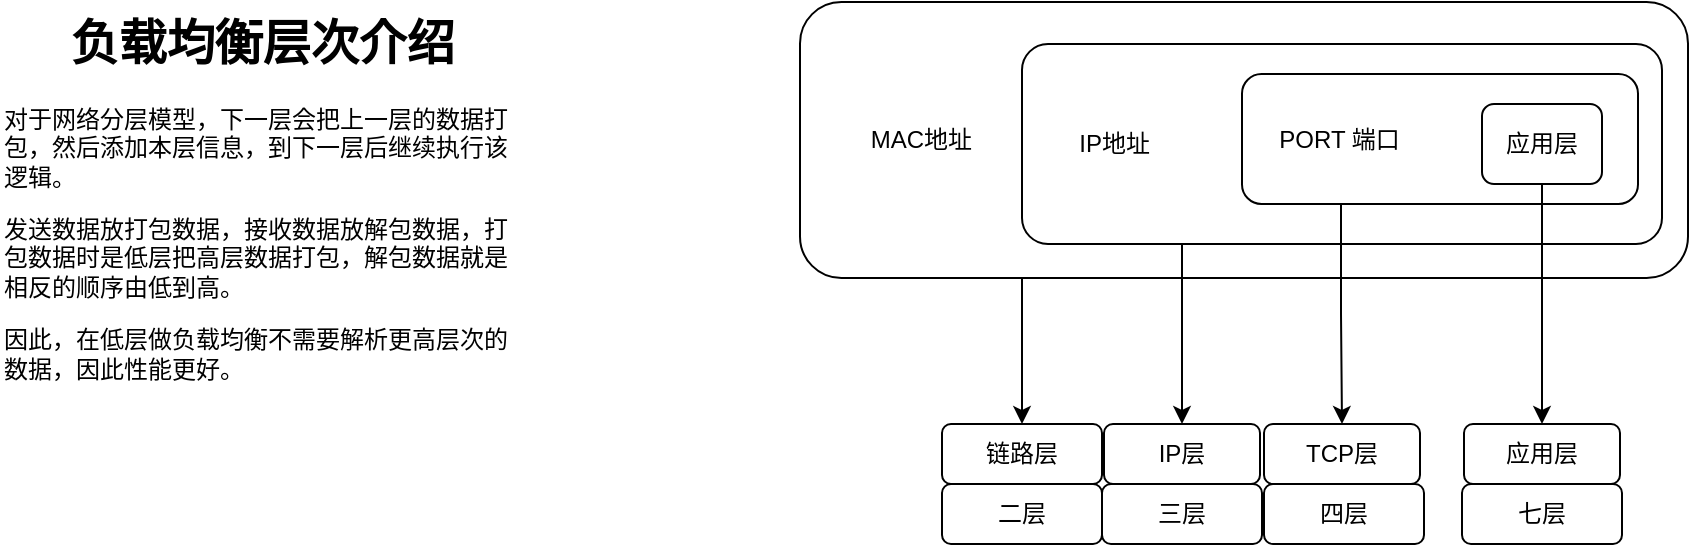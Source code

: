 <mxfile version="24.8.4">
  <diagram name="第 1 页" id="m2dObYod3vC3ta0hIUsG">
    <mxGraphModel dx="954" dy="563" grid="1" gridSize="10" guides="1" tooltips="1" connect="1" arrows="1" fold="1" page="1" pageScale="1" pageWidth="3200" pageHeight="2400" math="0" shadow="0">
      <root>
        <mxCell id="0" />
        <mxCell id="1" parent="0" />
        <mxCell id="t_H4ScusPziJ7b-3OtiA-16" style="edgeStyle=orthogonalEdgeStyle;rounded=0;orthogonalLoop=1;jettySize=auto;html=1;exitX=0.25;exitY=1;exitDx=0;exitDy=0;entryX=0.5;entryY=0;entryDx=0;entryDy=0;" parent="1" source="t_H4ScusPziJ7b-3OtiA-15" target="t_H4ScusPziJ7b-3OtiA-14" edge="1">
          <mxGeometry relative="1" as="geometry" />
        </mxCell>
        <mxCell id="t_H4ScusPziJ7b-3OtiA-15" value="&amp;nbsp; &amp;nbsp; &amp;nbsp; &amp;nbsp; &amp;nbsp;&amp;nbsp;&lt;span style=&quot;text-align: center;&quot;&gt;MAC地址&lt;/span&gt;" style="rounded=1;whiteSpace=wrap;html=1;align=left;" parent="1" vertex="1">
          <mxGeometry x="570" y="170" width="444" height="138" as="geometry" />
        </mxCell>
        <mxCell id="t_H4ScusPziJ7b-3OtiA-12" style="edgeStyle=orthogonalEdgeStyle;rounded=0;orthogonalLoop=1;jettySize=auto;html=1;exitX=0.25;exitY=1;exitDx=0;exitDy=0;entryX=0.5;entryY=0;entryDx=0;entryDy=0;" parent="1" source="t_H4ScusPziJ7b-3OtiA-5" target="t_H4ScusPziJ7b-3OtiA-11" edge="1">
          <mxGeometry relative="1" as="geometry" />
        </mxCell>
        <mxCell id="t_H4ScusPziJ7b-3OtiA-5" value="&amp;nbsp; &amp;nbsp; &amp;nbsp; &amp;nbsp; IP地址" style="rounded=1;whiteSpace=wrap;html=1;arcSize=13;align=left;" parent="1" vertex="1">
          <mxGeometry x="681" y="191" width="320" height="100" as="geometry" />
        </mxCell>
        <mxCell id="t_H4ScusPziJ7b-3OtiA-10" style="edgeStyle=orthogonalEdgeStyle;rounded=0;orthogonalLoop=1;jettySize=auto;html=1;exitX=0.25;exitY=1;exitDx=0;exitDy=0;entryX=0.5;entryY=0;entryDx=0;entryDy=0;" parent="1" source="t_H4ScusPziJ7b-3OtiA-4" target="t_H4ScusPziJ7b-3OtiA-9" edge="1">
          <mxGeometry relative="1" as="geometry" />
        </mxCell>
        <mxCell id="t_H4ScusPziJ7b-3OtiA-4" value="&amp;nbsp; &amp;nbsp; &amp;nbsp;PORT 端口" style="rounded=1;whiteSpace=wrap;html=1;align=left;" parent="1" vertex="1">
          <mxGeometry x="791" y="206" width="198" height="65" as="geometry" />
        </mxCell>
        <mxCell id="t_H4ScusPziJ7b-3OtiA-13" style="edgeStyle=orthogonalEdgeStyle;rounded=0;orthogonalLoop=1;jettySize=auto;html=1;exitX=0.5;exitY=1;exitDx=0;exitDy=0;" parent="1" source="t_H4ScusPziJ7b-3OtiA-3" target="t_H4ScusPziJ7b-3OtiA-7" edge="1">
          <mxGeometry relative="1" as="geometry" />
        </mxCell>
        <mxCell id="t_H4ScusPziJ7b-3OtiA-3" value="&lt;span style=&quot;text-align: left;&quot;&gt;应用层&lt;/span&gt;" style="rounded=1;whiteSpace=wrap;html=1;" parent="1" vertex="1">
          <mxGeometry x="911" y="221" width="60" height="40" as="geometry" />
        </mxCell>
        <mxCell id="t_H4ScusPziJ7b-3OtiA-7" value="应用层" style="rounded=1;whiteSpace=wrap;html=1;" parent="1" vertex="1">
          <mxGeometry x="902" y="381" width="78" height="30" as="geometry" />
        </mxCell>
        <mxCell id="t_H4ScusPziJ7b-3OtiA-9" value="TCP层" style="rounded=1;whiteSpace=wrap;html=1;" parent="1" vertex="1">
          <mxGeometry x="802" y="381" width="78" height="30" as="geometry" />
        </mxCell>
        <mxCell id="t_H4ScusPziJ7b-3OtiA-11" value="IP层" style="rounded=1;whiteSpace=wrap;html=1;" parent="1" vertex="1">
          <mxGeometry x="722" y="381" width="78" height="30" as="geometry" />
        </mxCell>
        <mxCell id="t_H4ScusPziJ7b-3OtiA-14" value="链路层" style="rounded=1;whiteSpace=wrap;html=1;" parent="1" vertex="1">
          <mxGeometry x="641" y="381" width="80" height="30" as="geometry" />
        </mxCell>
        <mxCell id="t_H4ScusPziJ7b-3OtiA-29" value="二层" style="rounded=1;whiteSpace=wrap;html=1;" parent="1" vertex="1">
          <mxGeometry x="641" y="411" width="80" height="30" as="geometry" />
        </mxCell>
        <mxCell id="t_H4ScusPziJ7b-3OtiA-30" value="三层" style="rounded=1;whiteSpace=wrap;html=1;" parent="1" vertex="1">
          <mxGeometry x="721" y="411" width="80" height="30" as="geometry" />
        </mxCell>
        <mxCell id="t_H4ScusPziJ7b-3OtiA-31" value="四层" style="rounded=1;whiteSpace=wrap;html=1;" parent="1" vertex="1">
          <mxGeometry x="802" y="411" width="80" height="30" as="geometry" />
        </mxCell>
        <mxCell id="t_H4ScusPziJ7b-3OtiA-32" value="七层" style="rounded=1;whiteSpace=wrap;html=1;" parent="1" vertex="1">
          <mxGeometry x="901" y="411" width="80" height="30" as="geometry" />
        </mxCell>
        <mxCell id="t_H4ScusPziJ7b-3OtiA-34" value="&lt;h1 style=&quot;margin-top: 0px;&quot;&gt;&amp;nbsp; &amp;nbsp; &amp;nbsp;负载均衡层次介绍&lt;/h1&gt;&lt;p&gt;对于网络分层模型，下一层会把上一层的数据打包，然后添加本层信息，到下一层后继续执行该逻辑。&lt;/p&gt;&lt;p&gt;发送数据放打包数据，接收数据放解包数据，打包数据时是低层把高层数据打包，解包数据就是相反的顺序由低到高。&lt;/p&gt;&lt;p&gt;因此，在低层做负载均衡不需要解析更高层次的数据，因此性能更好。&lt;/p&gt;" style="text;html=1;whiteSpace=wrap;overflow=hidden;rounded=0;" parent="1" vertex="1">
          <mxGeometry x="170" y="170" width="260" height="252.5" as="geometry" />
        </mxCell>
      </root>
    </mxGraphModel>
  </diagram>
</mxfile>
